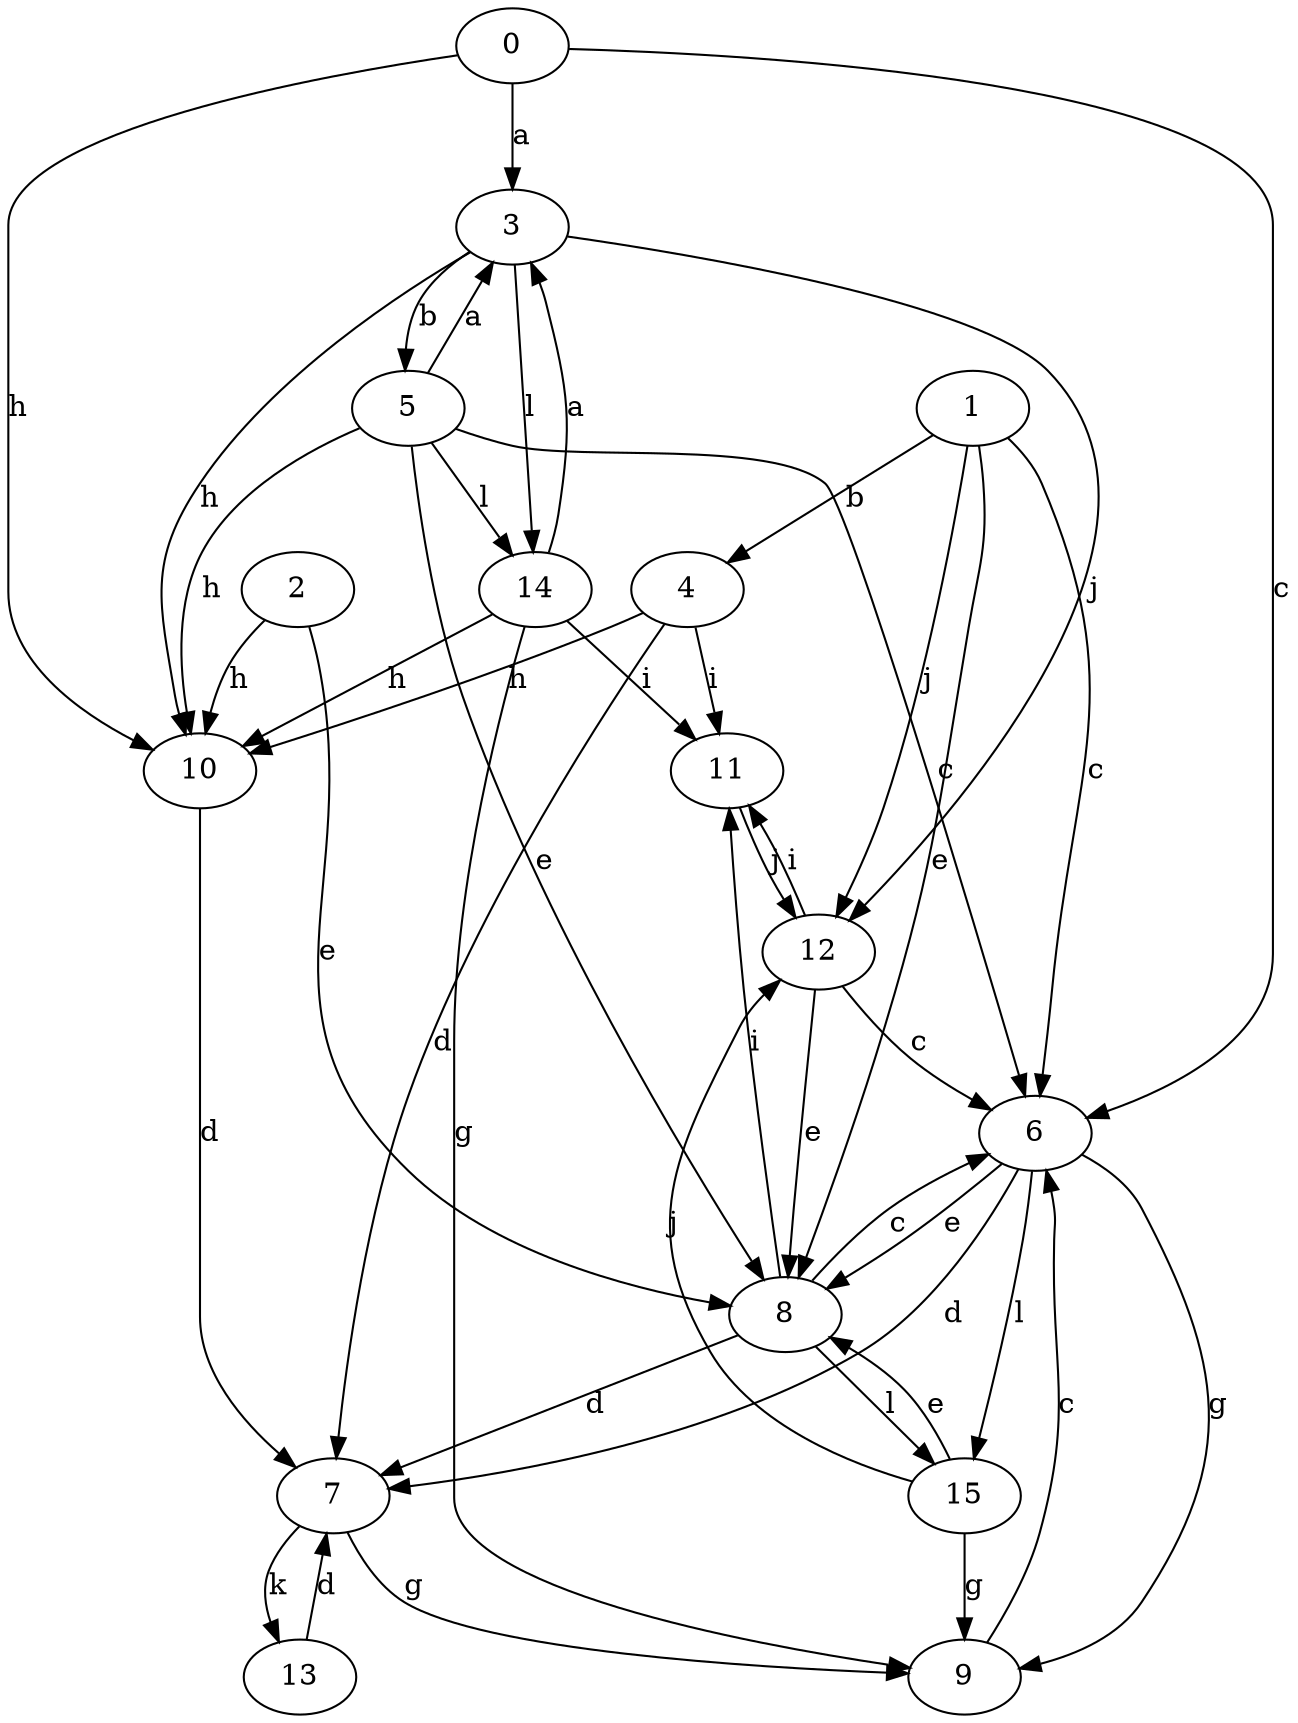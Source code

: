 strict digraph  {
0;
2;
3;
4;
5;
6;
7;
8;
9;
10;
11;
12;
13;
14;
15;
1;
0 -> 3  [label=a];
0 -> 6  [label=c];
0 -> 10  [label=h];
2 -> 8  [label=e];
2 -> 10  [label=h];
3 -> 5  [label=b];
3 -> 10  [label=h];
3 -> 12  [label=j];
3 -> 14  [label=l];
4 -> 7  [label=d];
4 -> 10  [label=h];
4 -> 11  [label=i];
5 -> 3  [label=a];
5 -> 6  [label=c];
5 -> 8  [label=e];
5 -> 10  [label=h];
5 -> 14  [label=l];
6 -> 7  [label=d];
6 -> 8  [label=e];
6 -> 9  [label=g];
6 -> 15  [label=l];
7 -> 9  [label=g];
7 -> 13  [label=k];
8 -> 6  [label=c];
8 -> 7  [label=d];
8 -> 11  [label=i];
8 -> 15  [label=l];
9 -> 6  [label=c];
10 -> 7  [label=d];
11 -> 12  [label=j];
12 -> 6  [label=c];
12 -> 8  [label=e];
12 -> 11  [label=i];
13 -> 7  [label=d];
14 -> 3  [label=a];
14 -> 9  [label=g];
14 -> 10  [label=h];
14 -> 11  [label=i];
15 -> 8  [label=e];
15 -> 9  [label=g];
15 -> 12  [label=j];
1 -> 4  [label=b];
1 -> 6  [label=c];
1 -> 8  [label=e];
1 -> 12  [label=j];
}
